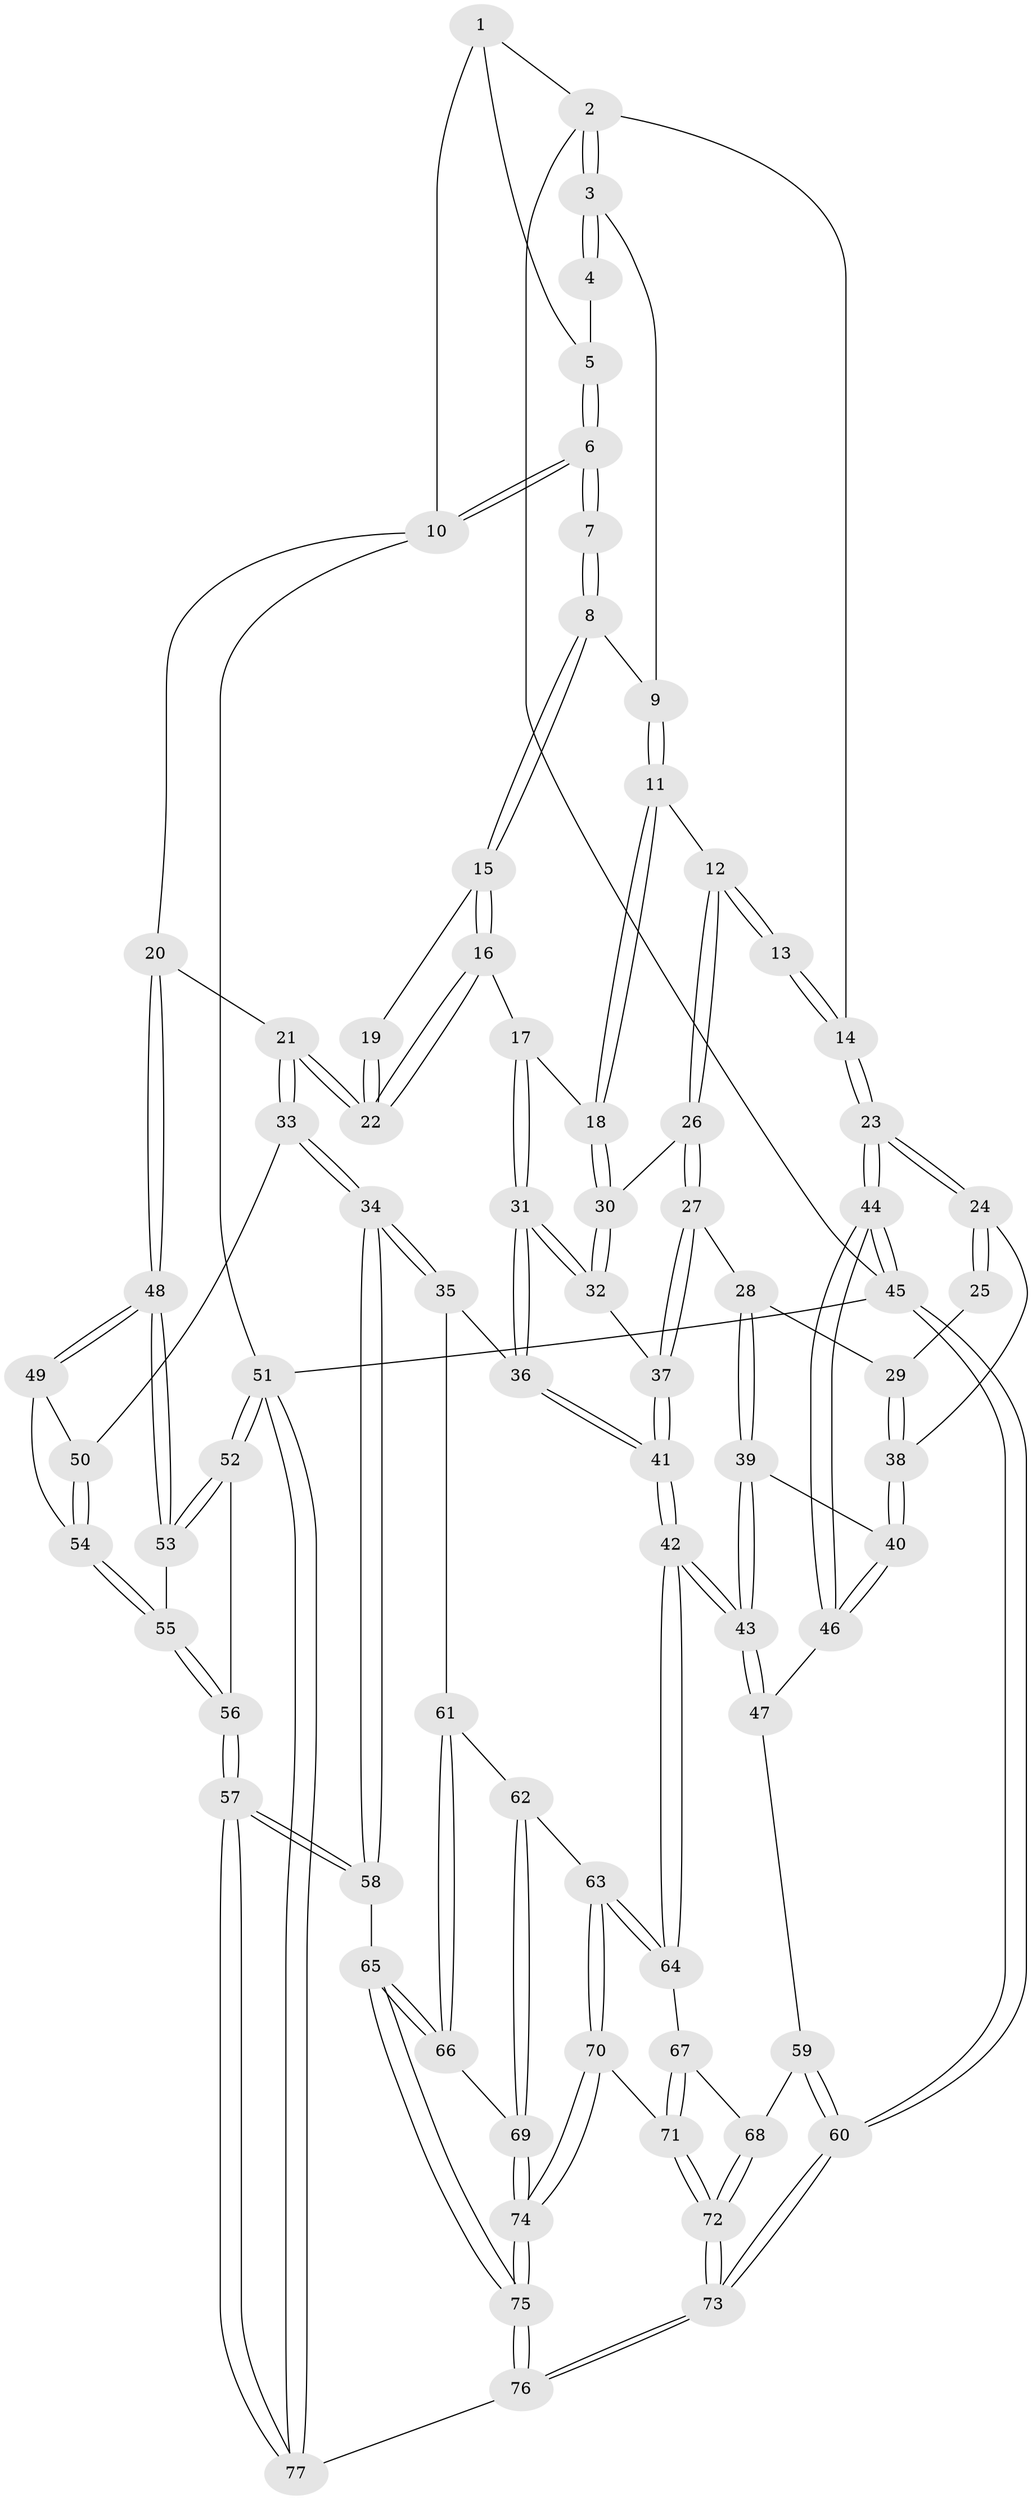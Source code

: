 // coarse degree distribution, {5: 0.4339622641509434, 3: 0.1320754716981132, 4: 0.2830188679245283, 6: 0.1509433962264151}
// Generated by graph-tools (version 1.1) at 2025/52/02/27/25 19:52:37]
// undirected, 77 vertices, 189 edges
graph export_dot {
graph [start="1"]
  node [color=gray90,style=filled];
  1 [pos="+0.9819139819689541+0"];
  2 [pos="+0+0"];
  3 [pos="+0.5207199546972188+0"];
  4 [pos="+0.5945112276621666+0"];
  5 [pos="+0.8861195423291798+0.16493893004740148"];
  6 [pos="+0.9041200032910285+0.21957161704435904"];
  7 [pos="+0.8796450382970035+0.22147052395244268"];
  8 [pos="+0.5558077585465128+0.0931068357968899"];
  9 [pos="+0.5225412156886997+0"];
  10 [pos="+1+0.381157773800163"];
  11 [pos="+0.31347841406973614+0.30694961144647226"];
  12 [pos="+0.27646331344987185+0.31514000464802006"];
  13 [pos="+0.24377861094762376+0.29818395649786833"];
  14 [pos="+0+0"];
  15 [pos="+0.571520188295724+0.18772575545346387"];
  16 [pos="+0.5549961408088512+0.3320557517423011"];
  17 [pos="+0.5318611334434626+0.3479442373470945"];
  18 [pos="+0.4744984919307661+0.3689119449631863"];
  19 [pos="+0.7595836797342186+0.2671662899841988"];
  20 [pos="+1+0.41124789507244763"];
  21 [pos="+0.7547351516569352+0.5027995049139222"];
  22 [pos="+0.7370875918066775+0.4802065992980803"];
  23 [pos="+0+0.3907877896931498"];
  24 [pos="+0+0.45838151072639727"];
  25 [pos="+0.19470520615922216+0.394768038184213"];
  26 [pos="+0.2806929927221083+0.3733919863441067"];
  27 [pos="+0.2596596402675311+0.48604202173130506"];
  28 [pos="+0.24318117081202367+0.4947895605730996"];
  29 [pos="+0.20433908636256398+0.4970896579252131"];
  30 [pos="+0.4120319541758663+0.45546055885539044"];
  31 [pos="+0.5182215266333358+0.5735560808445809"];
  32 [pos="+0.39349451721819495+0.5018469755008285"];
  33 [pos="+0.7114878934688478+0.5919461643305315"];
  34 [pos="+0.6598651704217826+0.6456630334847848"];
  35 [pos="+0.5942493189696392+0.6468982607276891"];
  36 [pos="+0.562033116187061+0.6355284483511656"];
  37 [pos="+0.37159441823644135+0.515272618902311"];
  38 [pos="+0.09701519435639791+0.5209765338297392"];
  39 [pos="+0.2712659936290179+0.6421625548309688"];
  40 [pos="+0.1176014321570949+0.5748747607031796"];
  41 [pos="+0.3502299185354619+0.6928088530075629"];
  42 [pos="+0.33064366533527667+0.7127234888450108"];
  43 [pos="+0.31557825187812844+0.7046111148507953"];
  44 [pos="+0+0.7031770296133986"];
  45 [pos="+0+1"];
  46 [pos="+0.12429242594768597+0.6918860821040933"];
  47 [pos="+0.13106624866126698+0.7023410781429481"];
  48 [pos="+1+0.6755226903055568"];
  49 [pos="+0.891774578794365+0.6980196091168684"];
  50 [pos="+0.7654433698896528+0.6328255545230809"];
  51 [pos="+1+1"];
  52 [pos="+1+0.790638941032932"];
  53 [pos="+1+0.7403271603429848"];
  54 [pos="+0.8503482832933743+0.7567252366754271"];
  55 [pos="+0.8486457778105956+0.7744165979160561"];
  56 [pos="+0.7725882115954329+0.8873384378859206"];
  57 [pos="+0.7354030420186448+0.9100716728902613"];
  58 [pos="+0.7206711810424838+0.8947982794384788"];
  59 [pos="+0.1241528878108944+0.740890303511399"];
  60 [pos="+0+1"];
  61 [pos="+0.5330306348033655+0.7489200774770334"];
  62 [pos="+0.4082378297682985+0.7963491941587104"];
  63 [pos="+0.3667525848183649+0.7861166054451071"];
  64 [pos="+0.33139263128777346+0.7235591237920231"];
  65 [pos="+0.5781786543998106+0.8914034829150848"];
  66 [pos="+0.5238720745897977+0.8508718192797331"];
  67 [pos="+0.22302781163694488+0.8194640217462302"];
  68 [pos="+0.22004143193313813+0.8211327597539448"];
  69 [pos="+0.4923504633715058+0.8495594476878658"];
  70 [pos="+0.3573034758468368+0.8726667203882138"];
  71 [pos="+0.2748777998276166+0.8737572524246602"];
  72 [pos="+0+1"];
  73 [pos="+0+1"];
  74 [pos="+0.37411293499260767+1"];
  75 [pos="+0.36891920612689044+1"];
  76 [pos="+0.3318097380085312+1"];
  77 [pos="+0.8015073794438631+1"];
  1 -- 2;
  1 -- 5;
  1 -- 10;
  2 -- 3;
  2 -- 3;
  2 -- 14;
  2 -- 45;
  3 -- 4;
  3 -- 4;
  3 -- 9;
  4 -- 5;
  5 -- 6;
  5 -- 6;
  6 -- 7;
  6 -- 7;
  6 -- 10;
  6 -- 10;
  7 -- 8;
  7 -- 8;
  8 -- 9;
  8 -- 15;
  8 -- 15;
  9 -- 11;
  9 -- 11;
  10 -- 20;
  10 -- 51;
  11 -- 12;
  11 -- 18;
  11 -- 18;
  12 -- 13;
  12 -- 13;
  12 -- 26;
  12 -- 26;
  13 -- 14;
  13 -- 14;
  14 -- 23;
  14 -- 23;
  15 -- 16;
  15 -- 16;
  15 -- 19;
  16 -- 17;
  16 -- 22;
  16 -- 22;
  17 -- 18;
  17 -- 31;
  17 -- 31;
  18 -- 30;
  18 -- 30;
  19 -- 22;
  19 -- 22;
  20 -- 21;
  20 -- 48;
  20 -- 48;
  21 -- 22;
  21 -- 22;
  21 -- 33;
  21 -- 33;
  23 -- 24;
  23 -- 24;
  23 -- 44;
  23 -- 44;
  24 -- 25;
  24 -- 25;
  24 -- 38;
  25 -- 29;
  26 -- 27;
  26 -- 27;
  26 -- 30;
  27 -- 28;
  27 -- 37;
  27 -- 37;
  28 -- 29;
  28 -- 39;
  28 -- 39;
  29 -- 38;
  29 -- 38;
  30 -- 32;
  30 -- 32;
  31 -- 32;
  31 -- 32;
  31 -- 36;
  31 -- 36;
  32 -- 37;
  33 -- 34;
  33 -- 34;
  33 -- 50;
  34 -- 35;
  34 -- 35;
  34 -- 58;
  34 -- 58;
  35 -- 36;
  35 -- 61;
  36 -- 41;
  36 -- 41;
  37 -- 41;
  37 -- 41;
  38 -- 40;
  38 -- 40;
  39 -- 40;
  39 -- 43;
  39 -- 43;
  40 -- 46;
  40 -- 46;
  41 -- 42;
  41 -- 42;
  42 -- 43;
  42 -- 43;
  42 -- 64;
  42 -- 64;
  43 -- 47;
  43 -- 47;
  44 -- 45;
  44 -- 45;
  44 -- 46;
  44 -- 46;
  45 -- 60;
  45 -- 60;
  45 -- 51;
  46 -- 47;
  47 -- 59;
  48 -- 49;
  48 -- 49;
  48 -- 53;
  48 -- 53;
  49 -- 50;
  49 -- 54;
  50 -- 54;
  50 -- 54;
  51 -- 52;
  51 -- 52;
  51 -- 77;
  51 -- 77;
  52 -- 53;
  52 -- 53;
  52 -- 56;
  53 -- 55;
  54 -- 55;
  54 -- 55;
  55 -- 56;
  55 -- 56;
  56 -- 57;
  56 -- 57;
  57 -- 58;
  57 -- 58;
  57 -- 77;
  57 -- 77;
  58 -- 65;
  59 -- 60;
  59 -- 60;
  59 -- 68;
  60 -- 73;
  60 -- 73;
  61 -- 62;
  61 -- 66;
  61 -- 66;
  62 -- 63;
  62 -- 69;
  62 -- 69;
  63 -- 64;
  63 -- 64;
  63 -- 70;
  63 -- 70;
  64 -- 67;
  65 -- 66;
  65 -- 66;
  65 -- 75;
  65 -- 75;
  66 -- 69;
  67 -- 68;
  67 -- 71;
  67 -- 71;
  68 -- 72;
  68 -- 72;
  69 -- 74;
  69 -- 74;
  70 -- 71;
  70 -- 74;
  70 -- 74;
  71 -- 72;
  71 -- 72;
  72 -- 73;
  72 -- 73;
  73 -- 76;
  73 -- 76;
  74 -- 75;
  74 -- 75;
  75 -- 76;
  75 -- 76;
  76 -- 77;
}
